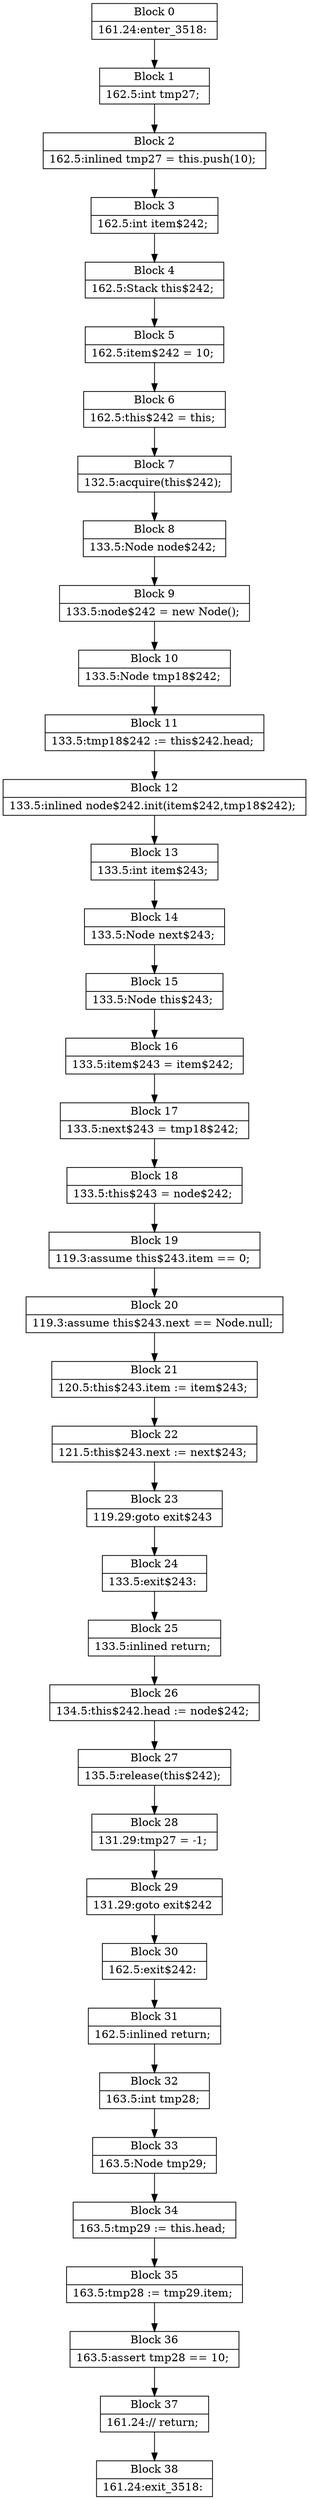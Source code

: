digraph G {
   node [shape=record];
B0[label="{Block 0|161.24:enter_3518: \n}"];
B1[label="{Block 1|162.5:int tmp27; \n}"];
B2[label="{Block 2|162.5:inlined tmp27 = this.push(10); \n}"];
B3[label="{Block 3|162.5:int item$242; \n}"];
B4[label="{Block 4|162.5:Stack this$242; \n}"];
B5[label="{Block 5|162.5:item$242 = 10; \n}"];
B6[label="{Block 6|162.5:this$242 = this; \n}"];
B7[label="{Block 7|132.5:acquire(this$242); \n}"];
B8[label="{Block 8|133.5:Node node$242; \n}"];
B9[label="{Block 9|133.5:node$242 = new Node(); \n}"];
B10[label="{Block 10|133.5:Node tmp18$242; \n}"];
B11[label="{Block 11|133.5:tmp18$242 := this$242.head; \n}"];
B12[label="{Block 12|133.5:inlined node$242.init(item$242,tmp18$242); \n}"];
B13[label="{Block 13|133.5:int item$243; \n}"];
B14[label="{Block 14|133.5:Node next$243; \n}"];
B15[label="{Block 15|133.5:Node this$243; \n}"];
B16[label="{Block 16|133.5:item$243 = item$242; \n}"];
B17[label="{Block 17|133.5:next$243 = tmp18$242; \n}"];
B18[label="{Block 18|133.5:this$243 = node$242; \n}"];
B19[label="{Block 19|119.3:assume this$243.item == 0; \n}"];
B20[label="{Block 20|119.3:assume this$243.next == Node.null; \n}"];
B21[label="{Block 21|120.5:this$243.item := item$243; \n}"];
B22[label="{Block 22|121.5:this$243.next := next$243; \n}"];
B23[label="{Block 23|119.29:goto exit$243 \n}"];
B24[label="{Block 24|133.5:exit$243: \n}"];
B25[label="{Block 25|133.5:inlined return; \n}"];
B26[label="{Block 26|134.5:this$242.head := node$242; \n}"];
B27[label="{Block 27|135.5:release(this$242); \n}"];
B28[label="{Block 28|131.29:tmp27 = -1; \n}"];
B29[label="{Block 29|131.29:goto exit$242 \n}"];
B30[label="{Block 30|162.5:exit$242: \n}"];
B31[label="{Block 31|162.5:inlined return; \n}"];
B32[label="{Block 32|163.5:int tmp28; \n}"];
B33[label="{Block 33|163.5:Node tmp29; \n}"];
B34[label="{Block 34|163.5:tmp29 := this.head; \n}"];
B35[label="{Block 35|163.5:tmp28 := tmp29.item; \n}"];
B36[label="{Block 36|163.5:assert tmp28 == 10; \n}"];
B37[label="{Block 37|161.24:// return; \n}"];
B38[label="{Block 38|161.24:exit_3518: \n}"];
B0 -> B1;
B1 -> B2;
B2 -> B3;
B3 -> B4;
B4 -> B5;
B5 -> B6;
B6 -> B7;
B7 -> B8;
B8 -> B9;
B9 -> B10;
B10 -> B11;
B11 -> B12;
B12 -> B13;
B13 -> B14;
B14 -> B15;
B15 -> B16;
B16 -> B17;
B17 -> B18;
B18 -> B19;
B19 -> B20;
B20 -> B21;
B21 -> B22;
B22 -> B23;
B23 -> B24;
B24 -> B25;
B25 -> B26;
B26 -> B27;
B27 -> B28;
B28 -> B29;
B29 -> B30;
B30 -> B31;
B31 -> B32;
B32 -> B33;
B33 -> B34;
B34 -> B35;
B35 -> B36;
B36 -> B37;
B37 -> B38;
}
